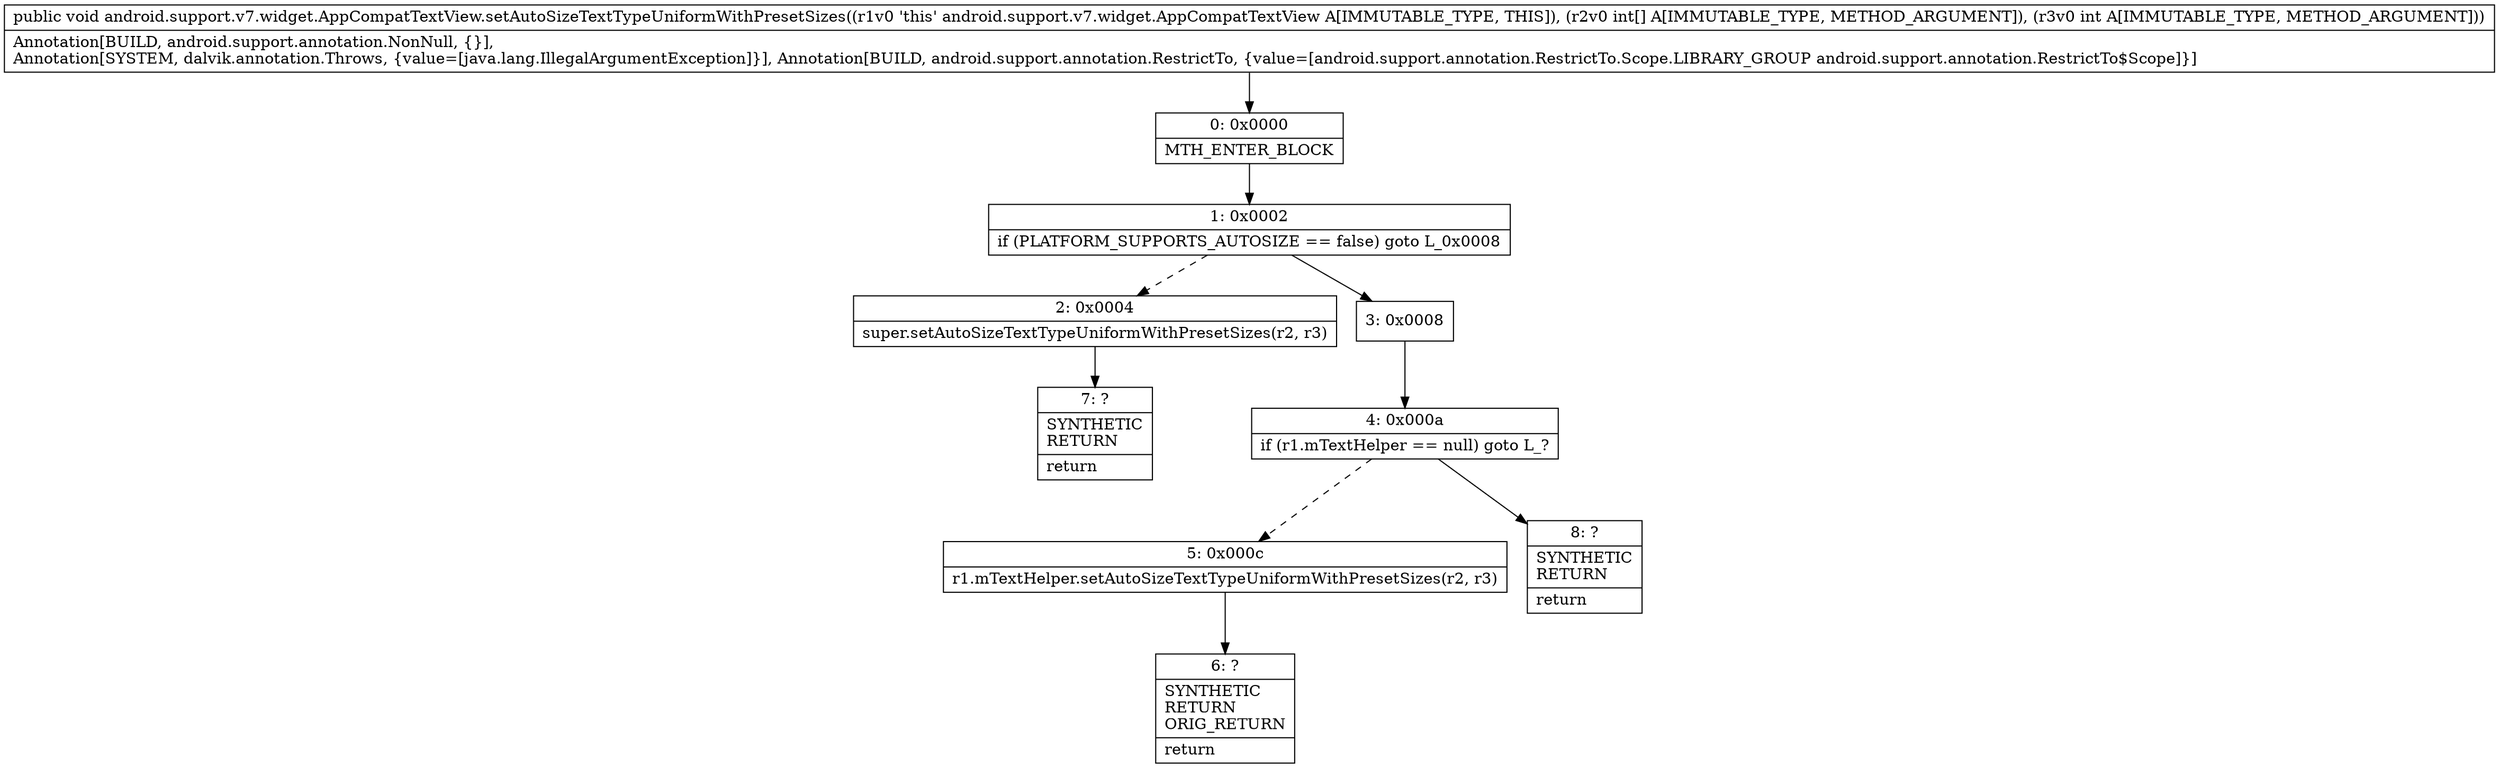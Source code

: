 digraph "CFG forandroid.support.v7.widget.AppCompatTextView.setAutoSizeTextTypeUniformWithPresetSizes([II)V" {
Node_0 [shape=record,label="{0\:\ 0x0000|MTH_ENTER_BLOCK\l}"];
Node_1 [shape=record,label="{1\:\ 0x0002|if (PLATFORM_SUPPORTS_AUTOSIZE == false) goto L_0x0008\l}"];
Node_2 [shape=record,label="{2\:\ 0x0004|super.setAutoSizeTextTypeUniformWithPresetSizes(r2, r3)\l}"];
Node_3 [shape=record,label="{3\:\ 0x0008}"];
Node_4 [shape=record,label="{4\:\ 0x000a|if (r1.mTextHelper == null) goto L_?\l}"];
Node_5 [shape=record,label="{5\:\ 0x000c|r1.mTextHelper.setAutoSizeTextTypeUniformWithPresetSizes(r2, r3)\l}"];
Node_6 [shape=record,label="{6\:\ ?|SYNTHETIC\lRETURN\lORIG_RETURN\l|return\l}"];
Node_7 [shape=record,label="{7\:\ ?|SYNTHETIC\lRETURN\l|return\l}"];
Node_8 [shape=record,label="{8\:\ ?|SYNTHETIC\lRETURN\l|return\l}"];
MethodNode[shape=record,label="{public void android.support.v7.widget.AppCompatTextView.setAutoSizeTextTypeUniformWithPresetSizes((r1v0 'this' android.support.v7.widget.AppCompatTextView A[IMMUTABLE_TYPE, THIS]), (r2v0 int[] A[IMMUTABLE_TYPE, METHOD_ARGUMENT]), (r3v0 int A[IMMUTABLE_TYPE, METHOD_ARGUMENT]))  | Annotation[BUILD, android.support.annotation.NonNull, \{\}], \lAnnotation[SYSTEM, dalvik.annotation.Throws, \{value=[java.lang.IllegalArgumentException]\}], Annotation[BUILD, android.support.annotation.RestrictTo, \{value=[android.support.annotation.RestrictTo.Scope.LIBRARY_GROUP android.support.annotation.RestrictTo$Scope]\}]\l}"];
MethodNode -> Node_0;
Node_0 -> Node_1;
Node_1 -> Node_2[style=dashed];
Node_1 -> Node_3;
Node_2 -> Node_7;
Node_3 -> Node_4;
Node_4 -> Node_5[style=dashed];
Node_4 -> Node_8;
Node_5 -> Node_6;
}

